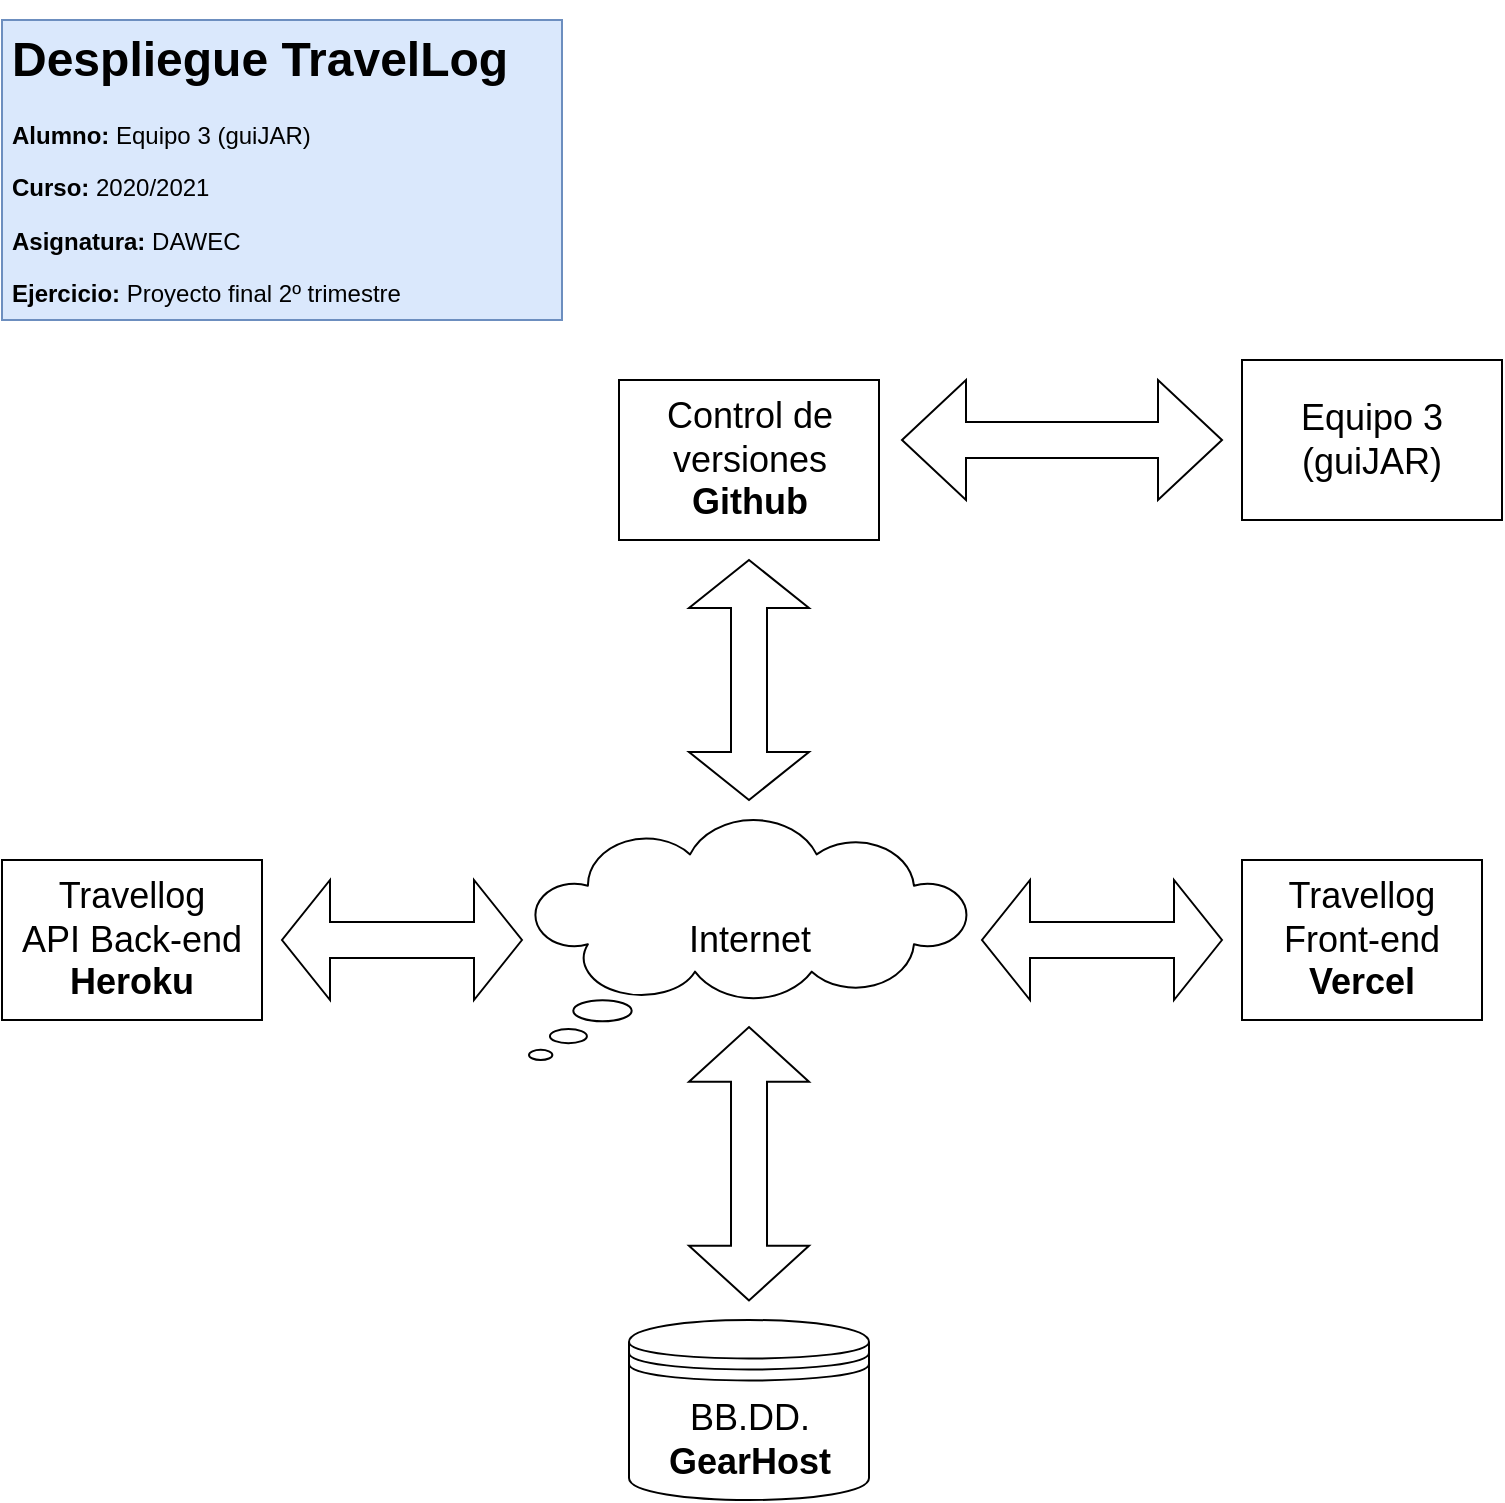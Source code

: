 <mxfile version="14.4.3" type="device"><diagram id="M0HhL15EOe84fmGE7f97" name="Page-1"><mxGraphModel dx="1041" dy="482" grid="1" gridSize="10" guides="1" tooltips="1" connect="1" arrows="1" fold="1" page="1" pageScale="1" pageWidth="827" pageHeight="1169" math="0" shadow="0"><root><mxCell id="0"/><mxCell id="1" parent="0"/><mxCell id="D5wOQQXLZJchXX-Ra0Hc-1" value="&lt;h1&gt;Despliegue TravelLog&lt;/h1&gt;&lt;p&gt;&lt;b&gt;Alumno:&lt;/b&gt; Equipo 3 (guiJAR)&lt;/p&gt;&lt;p&gt;&lt;b&gt;Curso:&amp;nbsp;&lt;/b&gt;2020/2021&lt;/p&gt;&lt;p&gt;&lt;b&gt;Asignatura:&lt;/b&gt;&amp;nbsp;DAWEC&lt;/p&gt;&lt;p&gt;&lt;b&gt;Ejercicio:&lt;/b&gt;&amp;nbsp;Proyecto final 2º trimestre&lt;br&gt;&lt;br&gt;&lt;/p&gt;" style="text;html=1;strokeColor=#6c8ebf;fillColor=#dae8fc;spacing=5;spacingTop=-20;whiteSpace=wrap;overflow=hidden;rounded=0;" parent="1" vertex="1"><mxGeometry x="50" y="40" width="280" height="150" as="geometry"/></mxCell><mxCell id="zA3Coj3ejIXXLHZ7jDnr-3" value="&lt;font style=&quot;font-size: 18px&quot;&gt;Internet&lt;/font&gt;" style="whiteSpace=wrap;html=1;shape=mxgraph.basic.cloud_callout" parent="1" vertex="1"><mxGeometry x="313.5" y="440" width="220" height="120" as="geometry"/></mxCell><mxCell id="zA3Coj3ejIXXLHZ7jDnr-4" value="&lt;font style=&quot;font-size: 18px&quot;&gt;BB.DD.&lt;br&gt;&lt;b&gt;GearHost&lt;/b&gt;&lt;/font&gt;" style="shape=datastore;whiteSpace=wrap;html=1;" parent="1" vertex="1"><mxGeometry x="363.5" y="690" width="120" height="90" as="geometry"/></mxCell><UserObject label="&lt;font style=&quot;font-size: 18px&quot;&gt;Travellog&lt;br&gt;API Back-end&lt;br&gt;&lt;b&gt;Heroku&lt;/b&gt;&lt;/font&gt;" treeRoot="1" id="zA3Coj3ejIXXLHZ7jDnr-5"><mxCell style="whiteSpace=wrap;html=1;align=center;treeFolding=1;treeMoving=1;newEdgeStyle={&quot;edgeStyle&quot;:&quot;elbowEdgeStyle&quot;,&quot;startArrow&quot;:&quot;none&quot;,&quot;endArrow&quot;:&quot;none&quot;};" parent="1" vertex="1"><mxGeometry x="50" y="460" width="130" height="80" as="geometry"/></mxCell></UserObject><mxCell id="zA3Coj3ejIXXLHZ7jDnr-6" value="" style="shape=doubleArrow;direction=south;whiteSpace=wrap;html=1;rotation=90;" parent="1" vertex="1"><mxGeometry x="220" y="440" width="60" height="120" as="geometry"/></mxCell><mxCell id="zA3Coj3ejIXXLHZ7jDnr-7" value="" style="shape=doubleArrow;whiteSpace=wrap;html=1;rotation=-90;" parent="1" vertex="1"><mxGeometry x="355.13" y="581.88" width="136.75" height="60" as="geometry"/></mxCell><mxCell id="zA3Coj3ejIXXLHZ7jDnr-8" value="" style="shape=doubleArrow;direction=south;whiteSpace=wrap;html=1;rotation=90;" parent="1" vertex="1"><mxGeometry x="570" y="440" width="60" height="120" as="geometry"/></mxCell><UserObject label="&lt;font style=&quot;font-size: 18px&quot;&gt;Travellog&lt;br&gt;Front-end&lt;br&gt;&lt;b&gt;Vercel&lt;/b&gt;&lt;br&gt;&lt;/font&gt;" treeRoot="1" id="zA3Coj3ejIXXLHZ7jDnr-9"><mxCell style="whiteSpace=wrap;html=1;align=center;treeFolding=1;treeMoving=1;newEdgeStyle={&quot;edgeStyle&quot;:&quot;elbowEdgeStyle&quot;,&quot;startArrow&quot;:&quot;none&quot;,&quot;endArrow&quot;:&quot;none&quot;};" parent="1" vertex="1"><mxGeometry x="670" y="460" width="120" height="80" as="geometry"/></mxCell></UserObject><mxCell id="zA3Coj3ejIXXLHZ7jDnr-10" value="" style="shape=doubleArrow;direction=south;whiteSpace=wrap;html=1;rotation=-180;" parent="1" vertex="1"><mxGeometry x="393.5" y="310" width="60" height="120" as="geometry"/></mxCell><UserObject label="&lt;span style=&quot;font-size: 18px&quot;&gt;Control de versiones&lt;br&gt;&lt;/span&gt;&lt;font style=&quot;font-size: 18px&quot;&gt;&lt;b&gt;Github&lt;/b&gt;&lt;/font&gt;" treeRoot="1" id="zA3Coj3ejIXXLHZ7jDnr-11"><mxCell style="whiteSpace=wrap;html=1;align=center;treeFolding=1;treeMoving=1;newEdgeStyle={&quot;edgeStyle&quot;:&quot;elbowEdgeStyle&quot;,&quot;startArrow&quot;:&quot;none&quot;,&quot;endArrow&quot;:&quot;none&quot;};" parent="1" vertex="1"><mxGeometry x="358.5" y="220" width="130" height="80" as="geometry"/></mxCell></UserObject><mxCell id="zA3Coj3ejIXXLHZ7jDnr-12" value="" style="shape=doubleArrow;direction=south;whiteSpace=wrap;html=1;rotation=90;" parent="1" vertex="1"><mxGeometry x="550" y="170" width="60" height="160" as="geometry"/></mxCell><UserObject label="&lt;font style=&quot;font-size: 18px&quot;&gt;Equipo 3 (guiJAR)&lt;br&gt;&lt;/font&gt;" treeRoot="1" id="zA3Coj3ejIXXLHZ7jDnr-13"><mxCell style="whiteSpace=wrap;html=1;align=center;treeFolding=1;treeMoving=1;newEdgeStyle={&quot;edgeStyle&quot;:&quot;elbowEdgeStyle&quot;,&quot;startArrow&quot;:&quot;none&quot;,&quot;endArrow&quot;:&quot;none&quot;};" parent="1" vertex="1"><mxGeometry x="670" y="210" width="130" height="80" as="geometry"/></mxCell></UserObject></root></mxGraphModel></diagram></mxfile>